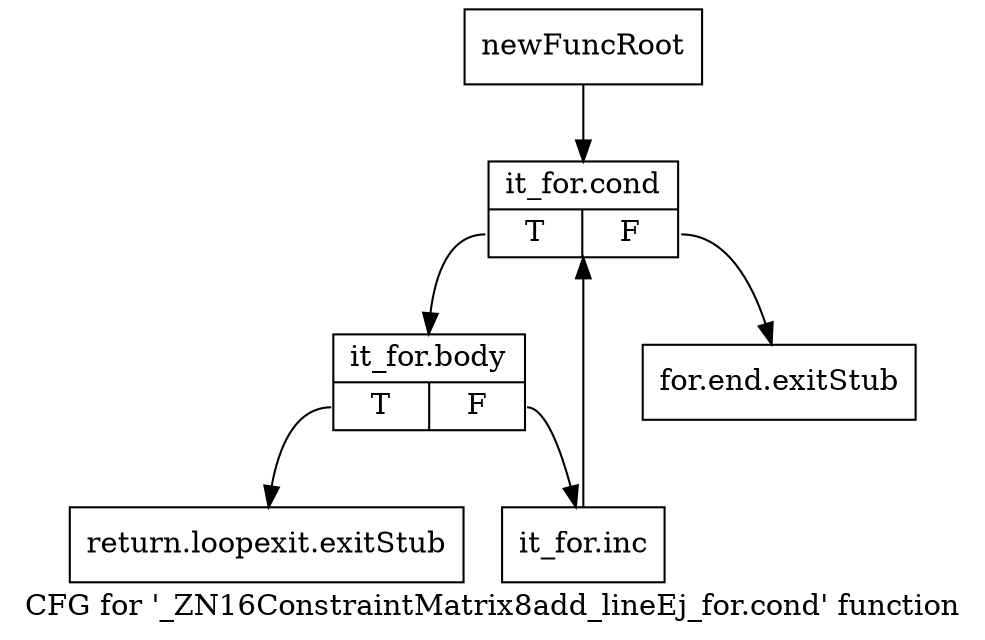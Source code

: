 digraph "CFG for '_ZN16ConstraintMatrix8add_lineEj_for.cond' function" {
	label="CFG for '_ZN16ConstraintMatrix8add_lineEj_for.cond' function";

	Node0x8eb62b0 [shape=record,label="{newFuncRoot}"];
	Node0x8eb62b0 -> Node0x8eb63a0;
	Node0x8eb6300 [shape=record,label="{for.end.exitStub}"];
	Node0x8eb6350 [shape=record,label="{return.loopexit.exitStub}"];
	Node0x8eb63a0 [shape=record,label="{it_for.cond|{<s0>T|<s1>F}}"];
	Node0x8eb63a0:s0 -> Node0x8eb63f0;
	Node0x8eb63a0:s1 -> Node0x8eb6300;
	Node0x8eb63f0 [shape=record,label="{it_for.body|{<s0>T|<s1>F}}"];
	Node0x8eb63f0:s0 -> Node0x8eb6350;
	Node0x8eb63f0:s1 -> Node0x8eb6440;
	Node0x8eb6440 [shape=record,label="{it_for.inc}"];
	Node0x8eb6440 -> Node0x8eb63a0;
}
